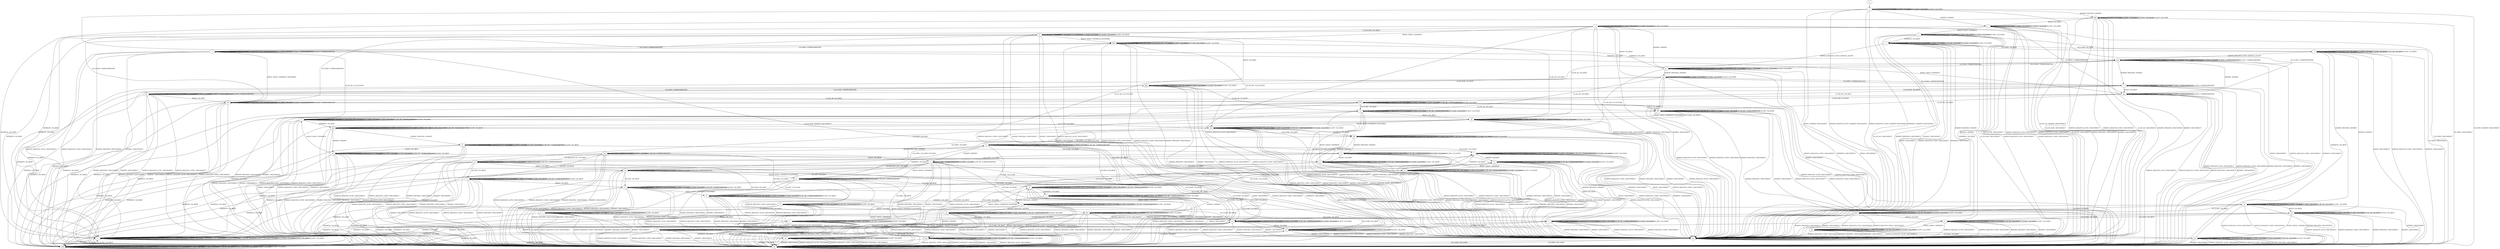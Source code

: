 digraph "" {
	graph ["Incoming time"=1.6098392009735107,
		"Outgoing time"=1.7701313495635986,
		Output="{'States': 67, 'Transitions': 859, 'Filename': '../results/ssh/BitVise-BitVise-msat-4.dot'}",
		Reference="{'States': 67, 'Transitions': 859, 'Filename': '../subjects/ssh/BitVise.dot'}",
		Solver=msat,
		Updated="{'States': 67, 'Transitions': 859, 'Filename': '../subjects/ssh/BitVise.dot'}",
		"f-measure"=1.0,
		precision=1.0,
		recall=1.0
	];
	a -> a	[key=0,
		label="CH_REQUEST_PTY / CH_NONE"];
	a -> a	[key=1,
		label="CH_DATA / CH_NONE"];
	a -> a	[key=2,
		label="CH_CLOSE / CH_NONE"];
	a -> a	[key=3,
		label="CH_EOF / CH_NONE"];
	a -> t	[key=0,
		label="NEWKEYS / NO_RESP"];
	a -> ll	[key=0,
		label="UA_PK_NOK / NO_RESP"];
	a -> pp	[key=0,
		label="CH_OPEN / UNIMPLEMENTED"];
	a -> qq	[key=0,
		label="UA_PK_OK / NO_RESP"];
	a -> bbb	[key=0,
		label="KEX30 / KEX31+NEWKEYS"];
	a -> ooo	[key=0,
		label="SERVICE_REQUEST_AUTH / DISCONNECT"];
	a -> ooo	[key=1,
		label="SERVICE_REQUEST_CONN / DISCONNECT"];
	a -> ooo	[key=2,
		label="KEXINIT_PROCEED / DISCONNECT"];
	a -> ooo	[key=3,
		label="KEXINIT / DISCONNECT"];
	b -> b	[key=0,
		label="UA_PK_NOK / UNIMPLEMENTED"];
	b -> b	[key=1,
		label="CH_REQUEST_PTY / CH_NONE"];
	b -> b	[key=2,
		label="CH_DATA / CH_NONE"];
	b -> b	[key=3,
		label="UA_PK_OK / UNIMPLEMENTED"];
	b -> b	[key=4,
		label="CH_CLOSE / CH_NONE"];
	b -> b	[key=5,
		label="CH_EOF / CH_NONE"];
	b -> p	[key=0,
		label="KEX30 / KEX31+NEWKEYS"];
	b -> t	[key=0,
		label="NEWKEYS / NO_RESP"];
	b -> nn	[key=0,
		label="CH_OPEN / NO_RESP"];
	b -> ooo	[key=0,
		label="SERVICE_REQUEST_AUTH / DISCONNECT"];
	b -> ooo	[key=1,
		label="SERVICE_REQUEST_CONN / DISCONNECT"];
	b -> ooo	[key=2,
		label="KEXINIT_PROCEED / DISCONNECT"];
	b -> ooo	[key=3,
		label="KEXINIT / DISCONNECT"];
	c -> c	[key=0,
		label="UA_PK_NOK / UA_FAILURE"];
	c -> c	[key=1,
		label="KEX30 / NO_RESP"];
	c -> c	[key=2,
		label="CH_REQUEST_PTY / UNIMPLEMENTED"];
	c -> c	[key=3,
		label="CH_OPEN / CH_MAX"];
	c -> c	[key=4,
		label="CH_DATA / UNIMPLEMENTED"];
	c -> c	[key=5,
		label="CH_EOF / UNIMPLEMENTED"];
	c -> f	[key=0,
		label="UA_PK_OK / UA_SUCCESS"];
	c -> dd	[key=0,
		label="SERVICE_REQUEST_AUTH / DISCONNECT"];
	c -> dd	[key=1,
		label="SERVICE_REQUEST_CONN / DISCONNECT"];
	c -> dd	[key=2,
		label="KEXINIT_PROCEED / DISCONNECT"];
	c -> dd	[key=3,
		label="KEXINIT / DISCONNECT"];
	c -> aaa	[key=0,
		label="NEWKEYS / NO_RESP"];
	c -> bbb	[key=0,
		label="CH_CLOSE / UNIMPLEMENTED"];
	d -> d	[key=0,
		label="UA_PK_NOK / UNIMPLEMENTED"];
	d -> d	[key=1,
		label="CH_REQUEST_PTY / NO_RESP"];
	d -> d	[key=2,
		label="CH_OPEN / CH_MAX"];
	d -> d	[key=3,
		label="CH_DATA / NO_RESP"];
	d -> d	[key=4,
		label="UA_PK_OK / UNIMPLEMENTED"];
	d -> d	[key=5,
		label="CH_EOF / NO_RESP"];
	d -> dd	[key=0,
		label="SERVICE_REQUEST_AUTH / DISCONNECT"];
	d -> dd	[key=1,
		label="SERVICE_REQUEST_CONN / DISCONNECT"];
	d -> dd	[key=2,
		label="KEXINIT_PROCEED / DISCONNECT"];
	d -> dd	[key=3,
		label="KEXINIT / DISCONNECT"];
	d -> uu	[key=0,
		label="CH_CLOSE / NO_RESP"];
	d -> vv	[key=0,
		label="KEX30 / KEX31+NEWKEYS+BUFFERED"];
	d -> ddd	[key=0,
		label="NEWKEYS / NO_RESP"];
	e -> e	[key=0,
		label="CH_REQUEST_PTY / CH_NONE"];
	e -> e	[key=1,
		label="CH_DATA / CH_NONE"];
	e -> e	[key=2,
		label="CH_CLOSE / CH_NONE"];
	e -> e	[key=3,
		label="CH_EOF / CH_NONE"];
	e -> u	[key=0,
		label="KEXINIT / KEXINIT"];
	e -> dd	[key=0,
		label="CH_OPEN / KEXINIT+DISCONNECT"];
	e -> kkk	[key=0,
		label="KEXINIT_PROCEED / KEXINIT"];
	e -> ooo	[key=0,
		label="UA_PK_NOK / KEXINIT+DISCONNECT"];
	e -> ooo	[key=1,
		label="KEX30 / KEXINIT+DISCONNECT"];
	e -> ooo	[key=2,
		label="SERVICE_REQUEST_AUTH / KEXINIT+DISCONNECT"];
	e -> ooo	[key=3,
		label="SERVICE_REQUEST_CONN / KEXINIT+DISCONNECT"];
	e -> ooo	[key=4,
		label="NEWKEYS / KEXINIT+DISCONNECT"];
	e -> ooo	[key=5,
		label="UA_PK_OK / KEXINIT+DISCONNECT"];
	f -> f	[key=0,
		label="UA_PK_NOK / UNIMPLEMENTED"];
	f -> f	[key=1,
		label="KEX30 / NO_RESP"];
	f -> f	[key=2,
		label="CH_REQUEST_PTY / NO_RESP"];
	f -> f	[key=3,
		label="CH_OPEN / CH_MAX"];
	f -> f	[key=4,
		label="CH_DATA / NO_RESP"];
	f -> f	[key=5,
		label="UA_PK_OK / UNIMPLEMENTED"];
	f -> f	[key=6,
		label="CH_EOF / NO_RESP"];
	f -> dd	[key=0,
		label="SERVICE_REQUEST_AUTH / DISCONNECT"];
	f -> dd	[key=1,
		label="SERVICE_REQUEST_CONN / DISCONNECT"];
	f -> dd	[key=2,
		label="KEXINIT_PROCEED / DISCONNECT"];
	f -> dd	[key=3,
		label="KEXINIT / DISCONNECT"];
	f -> hh	[key=0,
		label="CH_CLOSE / NO_RESP"];
	f -> eee	[key=0,
		label="NEWKEYS / NO_RESP"];
	g -> a	[key=0,
		label="KEXINIT / KEXINIT"];
	g -> g	[key=0,
		label="UA_PK_NOK / UA_FAILURE"];
	g -> g	[key=1,
		label="SERVICE_REQUEST_AUTH / SERVICE_ACCEPT"];
	g -> g	[key=2,
		label="CH_REQUEST_PTY / CH_NONE"];
	g -> g	[key=3,
		label="CH_DATA / CH_NONE"];
	g -> g	[key=4,
		label="CH_CLOSE / CH_NONE"];
	g -> g	[key=5,
		label="CH_EOF / CH_NONE"];
	g -> kk	[key=0,
		label="UA_PK_OK / UA_SUCCESS"];
	g -> aaa	[key=0,
		label="CH_OPEN / UNIMPLEMENTED"];
	g -> jjj	[key=0,
		label="KEXINIT_PROCEED / KEXINIT"];
	g -> ooo	[key=0,
		label="KEX30 / DISCONNECT"];
	g -> ooo	[key=1,
		label="SERVICE_REQUEST_CONN / DISCONNECT"];
	g -> ooo	[key=2,
		label="NEWKEYS / DISCONNECT"];
	h -> e	[key=0];
	i -> b	[key=0,
		label="KEXINIT / KEXINIT"];
	i -> i	[key=0,
		label="UA_PK_NOK / UNIMPLEMENTED"];
	i -> i	[key=1,
		label="SERVICE_REQUEST_AUTH / SERVICE_ACCEPT"];
	i -> i	[key=2,
		label="CH_REQUEST_PTY / CH_NONE"];
	i -> i	[key=3,
		label="CH_DATA / CH_NONE"];
	i -> i	[key=4,
		label="UA_PK_OK / UNIMPLEMENTED"];
	i -> i	[key=5,
		label="CH_CLOSE / CH_NONE"];
	i -> i	[key=6,
		label="CH_EOF / CH_NONE"];
	i -> j	[key=0,
		label="KEXINIT_PROCEED / KEXINIT"];
	i -> tt	[key=0,
		label="CH_OPEN / CH_OPEN_SUCCESS"];
	i -> ooo	[key=0,
		label="KEX30 / DISCONNECT"];
	i -> ooo	[key=1,
		label="SERVICE_REQUEST_CONN / DISCONNECT"];
	i -> ooo	[key=2,
		label="NEWKEYS / DISCONNECT"];
	j -> b	[key=0,
		label="KEX30 / NO_RESP"];
	j -> j	[key=0,
		label="UA_PK_NOK / UNIMPLEMENTED"];
	j -> j	[key=1,
		label="CH_REQUEST_PTY / CH_NONE"];
	j -> j	[key=2,
		label="CH_DATA / CH_NONE"];
	j -> j	[key=3,
		label="UA_PK_OK / UNIMPLEMENTED"];
	j -> j	[key=4,
		label="CH_CLOSE / CH_NONE"];
	j -> j	[key=5,
		label="CH_EOF / CH_NONE"];
	j -> t	[key=0,
		label="NEWKEYS / NO_RESP"];
	j -> cc	[key=0,
		label="CH_OPEN / NO_RESP"];
	j -> ooo	[key=0,
		label="SERVICE_REQUEST_AUTH / DISCONNECT"];
	j -> ooo	[key=1,
		label="SERVICE_REQUEST_CONN / DISCONNECT"];
	j -> ooo	[key=2,
		label="KEXINIT_PROCEED / DISCONNECT"];
	j -> ooo	[key=3,
		label="KEXINIT / DISCONNECT"];
	k -> k	[key=0,
		label="UA_PK_NOK / UNIMPLEMENTED"];
	k -> k	[key=1,
		label="CH_OPEN / CH_MAX"];
	k -> k	[key=2,
		label="CH_DATA / NO_RESP"];
	k -> k	[key=3,
		label="UA_PK_OK / UNIMPLEMENTED"];
	k -> k	[key=4,
		label="CH_EOF / NO_RESP"];
	k -> s	[key=0,
		label="CH_REQUEST_PTY / NO_RESP"];
	k -> dd	[key=0,
		label="SERVICE_REQUEST_AUTH / DISCONNECT"];
	k -> dd	[key=1,
		label="SERVICE_REQUEST_CONN / DISCONNECT"];
	k -> dd	[key=2,
		label="KEXINIT_PROCEED / DISCONNECT"];
	k -> dd	[key=3,
		label="KEXINIT / DISCONNECT"];
	k -> mm	[key=0,
		label="KEX30 / NO_RESP"];
	k -> ccc	[key=0,
		label="CH_CLOSE / NO_RESP"];
	k -> ddd	[key=0,
		label="NEWKEYS / NO_RESP"];
	l -> l	[key=0,
		label="UA_PK_NOK / NO_RESP"];
	l -> l	[key=1,
		label="CH_REQUEST_PTY / NO_RESP"];
	l -> l	[key=2,
		label="CH_OPEN / CH_MAX"];
	l -> l	[key=3,
		label="CH_DATA / NO_RESP"];
	l -> l	[key=4,
		label="UA_PK_OK / NO_RESP"];
	l -> l	[key=5,
		label="CH_EOF / NO_RESP"];
	l -> r	[key=0,
		label="CH_CLOSE / NO_RESP"];
	l -> aa	[key=0,
		label="KEXINIT / KEXINIT"];
	l -> dd	[key=0,
		label="KEX30 / DISCONNECT"];
	l -> dd	[key=1,
		label="SERVICE_REQUEST_CONN / DISCONNECT"];
	l -> dd	[key=2,
		label="NEWKEYS / DISCONNECT"];
	l -> aaa	[key=0,
		label="SERVICE_REQUEST_AUTH / SERVICE_ACCEPT"];
	l -> iii	[key=0,
		label="KEXINIT_PROCEED / KEXINIT"];
	m -> j	[key=0,
		label="CH_CLOSE / NO_RESP"];
	m -> m	[key=0,
		label="UA_PK_NOK / UNIMPLEMENTED"];
	m -> m	[key=1,
		label="CH_REQUEST_PTY / NO_RESP"];
	m -> m	[key=2,
		label="CH_OPEN / CH_MAX"];
	m -> m	[key=3,
		label="CH_DATA / NO_RESP"];
	m -> m	[key=4,
		label="UA_PK_OK / UNIMPLEMENTED"];
	m -> m	[key=5,
		label="CH_EOF / NO_RESP"];
	m -> dd	[key=0,
		label="SERVICE_REQUEST_AUTH / DISCONNECT"];
	m -> dd	[key=1,
		label="SERVICE_REQUEST_CONN / DISCONNECT"];
	m -> dd	[key=2,
		label="KEXINIT_PROCEED / DISCONNECT"];
	m -> dd	[key=3,
		label="KEXINIT / DISCONNECT"];
	m -> gg	[key=0,
		label="KEX30 / NO_RESP"];
	m -> ddd	[key=0,
		label="NEWKEYS / NO_RESP"];
	n -> n	[key=0,
		label="UA_PK_NOK / NO_RESP"];
	n -> n	[key=1,
		label="CH_REQUEST_PTY / CH_NONE"];
	n -> n	[key=2,
		label="CH_DATA / CH_NONE"];
	n -> n	[key=3,
		label="UA_PK_OK / NO_RESP"];
	n -> n	[key=4,
		label="CH_CLOSE / CH_NONE"];
	n -> n	[key=5,
		label="CH_EOF / CH_NONE"];
	n -> t	[key=0,
		label="NEWKEYS / NO_RESP"];
	n -> aa	[key=0,
		label="CH_OPEN / NO_RESP"];
	n -> bb	[key=0,
		label="KEX30 / KEX31+NEWKEYS"];
	n -> ooo	[key=0,
		label="SERVICE_REQUEST_AUTH / DISCONNECT"];
	n -> ooo	[key=1,
		label="SERVICE_REQUEST_CONN / DISCONNECT"];
	n -> ooo	[key=2,
		label="KEXINIT_PROCEED / DISCONNECT"];
	n -> ooo	[key=3,
		label="KEXINIT / DISCONNECT"];
	o -> o	[key=0,
		label="KEX30 / NO_RESP"];
	o -> o	[key=1,
		label="CH_REQUEST_PTY / CH_NONE"];
	o -> o	[key=2,
		label="CH_DATA / CH_NONE"];
	o -> o	[key=3,
		label="CH_CLOSE / CH_NONE"];
	o -> o	[key=4,
		label="CH_EOF / CH_NONE"];
	o -> r	[key=0,
		label="NEWKEYS / NO_RESP"];
	o -> dd	[key=0,
		label="CH_OPEN / DISCONNECT"];
	o -> ooo	[key=0,
		label="UA_PK_NOK / DISCONNECT"];
	o -> ooo	[key=1,
		label="SERVICE_REQUEST_AUTH / DISCONNECT"];
	o -> ooo	[key=2,
		label="SERVICE_REQUEST_CONN / DISCONNECT"];
	o -> ooo	[key=3,
		label="UA_PK_OK / DISCONNECT"];
	o -> ooo	[key=4,
		label="KEXINIT_PROCEED / DISCONNECT"];
	o -> ooo	[key=5,
		label="KEXINIT / DISCONNECT"];
	p -> i	[key=0,
		label="NEWKEYS / NO_RESP"];
	p -> p	[key=0,
		label="UA_PK_NOK / UNIMPLEMENTED"];
	p -> p	[key=1,
		label="KEX30 / NO_RESP"];
	p -> p	[key=2,
		label="CH_REQUEST_PTY / CH_NONE"];
	p -> p	[key=3,
		label="CH_DATA / CH_NONE"];
	p -> p	[key=4,
		label="UA_PK_OK / UNIMPLEMENTED"];
	p -> p	[key=5,
		label="CH_CLOSE / CH_NONE"];
	p -> p	[key=6,
		label="CH_EOF / CH_NONE"];
	p -> ss	[key=0,
		label="CH_OPEN / CH_OPEN_SUCCESS"];
	p -> ooo	[key=0,
		label="SERVICE_REQUEST_AUTH / DISCONNECT"];
	p -> ooo	[key=1,
		label="SERVICE_REQUEST_CONN / DISCONNECT"];
	p -> ooo	[key=2,
		label="KEXINIT_PROCEED / DISCONNECT"];
	p -> ooo	[key=3,
		label="KEXINIT / DISCONNECT"];
	q -> i	[key=0,
		label="CH_CLOSE / NO_RESP"];
	q -> m	[key=0,
		label="KEXINIT_PROCEED / KEXINIT"];
	q -> q	[key=0,
		label="UA_PK_NOK / UNIMPLEMENTED"];
	q -> q	[key=1,
		label="SERVICE_REQUEST_AUTH / SERVICE_ACCEPT"];
	q -> q	[key=2,
		label="CH_REQUEST_PTY / NO_RESP"];
	q -> q	[key=3,
		label="CH_OPEN / CH_MAX"];
	q -> q	[key=4,
		label="CH_DATA / NO_RESP"];
	q -> q	[key=5,
		label="UA_PK_OK / UNIMPLEMENTED"];
	q -> q	[key=6,
		label="CH_EOF / NO_RESP"];
	q -> dd	[key=0,
		label="KEX30 / DISCONNECT"];
	q -> dd	[key=1,
		label="SERVICE_REQUEST_CONN / DISCONNECT"];
	q -> dd	[key=2,
		label="NEWKEYS / DISCONNECT"];
	q -> gg	[key=0,
		label="KEXINIT / KEXINIT"];
	r -> g	[key=0,
		label="SERVICE_REQUEST_AUTH / SERVICE_ACCEPT"];
	r -> l	[key=0,
		label="CH_OPEN / NO_RESP"];
	r -> n	[key=0,
		label="KEXINIT / KEXINIT"];
	r -> r	[key=0,
		label="UA_PK_NOK / NO_RESP"];
	r -> r	[key=1,
		label="CH_REQUEST_PTY / CH_NONE"];
	r -> r	[key=2,
		label="CH_DATA / CH_NONE"];
	r -> r	[key=3,
		label="UA_PK_OK / NO_RESP"];
	r -> r	[key=4,
		label="CH_CLOSE / CH_NONE"];
	r -> r	[key=5,
		label="CH_EOF / CH_NONE"];
	r -> mmm	[key=0,
		label="KEXINIT_PROCEED / KEXINIT"];
	r -> ooo	[key=0,
		label="KEX30 / DISCONNECT"];
	r -> ooo	[key=1,
		label="SERVICE_REQUEST_CONN / DISCONNECT"];
	r -> ooo	[key=2,
		label="NEWKEYS / DISCONNECT"];
	s -> s	[key=0,
		label="UA_PK_NOK / UNIMPLEMENTED"];
	s -> s	[key=1,
		label="CH_REQUEST_PTY / NO_RESP"];
	s -> s	[key=2,
		label="CH_OPEN / CH_MAX"];
	s -> s	[key=3,
		label="CH_DATA / NO_RESP"];
	s -> s	[key=4,
		label="UA_PK_OK / UNIMPLEMENTED"];
	s -> s	[key=5,
		label="CH_EOF / NO_RESP"];
	s -> v	[key=0,
		label="KEX30 / NO_RESP"];
	s -> dd	[key=0,
		label="SERVICE_REQUEST_AUTH / DISCONNECT"];
	s -> dd	[key=1,
		label="SERVICE_REQUEST_CONN / DISCONNECT"];
	s -> dd	[key=2,
		label="KEXINIT_PROCEED / DISCONNECT"];
	s -> dd	[key=3,
		label="KEXINIT / DISCONNECT"];
	s -> ccc	[key=0,
		label="CH_CLOSE / NO_RESP"];
	s -> ddd	[key=0,
		label="NEWKEYS / NO_RESP"];
	t -> t	[key=0,
		label="UA_PK_NOK / NO_RESP"];
	t -> t	[key=1,
		label="KEX30 / NO_RESP"];
	t -> t	[key=2,
		label="SERVICE_REQUEST_AUTH / NO_RESP"];
	t -> t	[key=3,
		label="SERVICE_REQUEST_CONN / NO_RESP"];
	t -> t	[key=4,
		label="NEWKEYS / NO_RESP"];
	t -> t	[key=5,
		label="CH_REQUEST_PTY / CH_NONE"];
	t -> t	[key=6,
		label="CH_DATA / CH_NONE"];
	t -> t	[key=7,
		label="UA_PK_OK / NO_RESP"];
	t -> t	[key=8,
		label="KEXINIT_PROCEED / NO_RESP"];
	t -> t	[key=9,
		label="CH_CLOSE / CH_NONE"];
	t -> t	[key=10,
		label="KEXINIT / NO_RESP"];
	t -> t	[key=11,
		label="CH_EOF / CH_NONE"];
	t -> ddd	[key=0,
		label="CH_OPEN / NO_RESP"];
	u -> o	[key=0,
		label="KEX30 / KEX31+NEWKEYS"];
	u -> t	[key=0,
		label="NEWKEYS / NO_RESP"];
	u -> u	[key=0,
		label="CH_REQUEST_PTY / CH_NONE"];
	u -> u	[key=1,
		label="CH_DATA / CH_NONE"];
	u -> u	[key=2,
		label="CH_CLOSE / CH_NONE"];
	u -> u	[key=3,
		label="CH_EOF / CH_NONE"];
	u -> dd	[key=0,
		label="CH_OPEN / DISCONNECT"];
	u -> ooo	[key=0,
		label="UA_PK_NOK / DISCONNECT"];
	u -> ooo	[key=1,
		label="SERVICE_REQUEST_AUTH / DISCONNECT"];
	u -> ooo	[key=2,
		label="SERVICE_REQUEST_CONN / DISCONNECT"];
	u -> ooo	[key=3,
		label="UA_PK_OK / DISCONNECT"];
	u -> ooo	[key=4,
		label="KEXINIT_PROCEED / DISCONNECT"];
	u -> ooo	[key=5,
		label="KEXINIT / DISCONNECT"];
	v -> v	[key=0,
		label="UA_PK_NOK / UNIMPLEMENTED"];
	v -> v	[key=1,
		label="CH_REQUEST_PTY / NO_RESP"];
	v -> v	[key=2,
		label="CH_OPEN / CH_MAX"];
	v -> v	[key=3,
		label="CH_DATA / NO_RESP"];
	v -> v	[key=4,
		label="UA_PK_OK / UNIMPLEMENTED"];
	v -> v	[key=5,
		label="CH_EOF / NO_RESP"];
	v -> dd	[key=0,
		label="SERVICE_REQUEST_AUTH / DISCONNECT"];
	v -> dd	[key=1,
		label="SERVICE_REQUEST_CONN / DISCONNECT"];
	v -> dd	[key=2,
		label="KEXINIT_PROCEED / DISCONNECT"];
	v -> dd	[key=3,
		label="KEXINIT / DISCONNECT"];
	v -> ff	[key=0,
		label="KEX30 / KEX31+NEWKEYS+BUFFERED"];
	v -> uu	[key=0,
		label="CH_CLOSE / NO_RESP"];
	v -> ddd	[key=0,
		label="NEWKEYS / NO_RESP"];
	w -> d	[key=0,
		label="KEX30 / NO_RESP"];
	w -> w	[key=0,
		label="UA_PK_NOK / UNIMPLEMENTED"];
	w -> w	[key=1,
		label="CH_REQUEST_PTY / NO_RESP"];
	w -> w	[key=2,
		label="CH_OPEN / CH_MAX"];
	w -> w	[key=3,
		label="CH_DATA / NO_RESP"];
	w -> w	[key=4,
		label="UA_PK_OK / UNIMPLEMENTED"];
	w -> w	[key=5,
		label="CH_EOF / NO_RESP"];
	w -> dd	[key=0,
		label="SERVICE_REQUEST_AUTH / DISCONNECT"];
	w -> dd	[key=1,
		label="SERVICE_REQUEST_CONN / DISCONNECT"];
	w -> dd	[key=2,
		label="KEXINIT_PROCEED / DISCONNECT"];
	w -> dd	[key=3,
		label="KEXINIT / DISCONNECT"];
	w -> ccc	[key=0,
		label="CH_CLOSE / NO_RESP"];
	w -> ddd	[key=0,
		label="NEWKEYS / NO_RESP"];
	x -> i	[key=0,
		label="CH_CLOSE / CH_CLOSE"];
	x -> k	[key=0,
		label="KEXINIT_PROCEED / KEXINIT"];
	x -> x	[key=0,
		label="UA_PK_NOK / UNIMPLEMENTED"];
	x -> x	[key=1,
		label="SERVICE_REQUEST_AUTH / SERVICE_ACCEPT"];
	x -> x	[key=2,
		label="CH_REQUEST_PTY / CH_SUCCESS"];
	x -> x	[key=3,
		label="CH_OPEN / CH_MAX"];
	x -> x	[key=4,
		label="CH_DATA / NO_RESP"];
	x -> x	[key=5,
		label="UA_PK_OK / UNIMPLEMENTED"];
	x -> x	[key=6,
		label="CH_EOF / NO_RESP"];
	x -> dd	[key=0,
		label="KEX30 / DISCONNECT"];
	x -> dd	[key=1,
		label="SERVICE_REQUEST_CONN / DISCONNECT"];
	x -> dd	[key=2,
		label="NEWKEYS / DISCONNECT"];
	x -> mm	[key=0,
		label="KEXINIT / KEXINIT"];
	y -> d	[key=0,
		label="CH_EOF / NO_RESP"];
	y -> y	[key=0,
		label="UA_PK_NOK / UNIMPLEMENTED"];
	y -> y	[key=1,
		label="CH_OPEN / CH_MAX"];
	y -> y	[key=2,
		label="UA_PK_OK / UNIMPLEMENTED"];
	y -> dd	[key=0,
		label="SERVICE_REQUEST_AUTH / DISCONNECT"];
	y -> dd	[key=1,
		label="SERVICE_REQUEST_CONN / DISCONNECT"];
	y -> dd	[key=2,
		label="KEXINIT_PROCEED / DISCONNECT"];
	y -> dd	[key=3,
		label="KEXINIT / DISCONNECT"];
	y -> mm	[key=0,
		label="CH_DATA / NO_RESP"];
	y -> ss	[key=0,
		label="KEX30 / KEX31+NEWKEYS"];
	y -> uu	[key=0,
		label="CH_CLOSE / NO_RESP"];
	y -> xx	[key=0,
		label="CH_REQUEST_PTY / NO_RESP"];
	y -> ddd	[key=0,
		label="NEWKEYS / NO_RESP"];
	z -> z	[key=0,
		label="CH_REQUEST_PTY / UNIMPLEMENTED"];
	z -> z	[key=1,
		label="CH_OPEN / CH_MAX"];
	z -> z	[key=2,
		label="CH_DATA / UNIMPLEMENTED"];
	z -> z	[key=3,
		label="CH_EOF / UNIMPLEMENTED"];
	z -> dd	[key=0,
		label="SERVICE_REQUEST_AUTH / DISCONNECT"];
	z -> dd	[key=1,
		label="SERVICE_REQUEST_CONN / DISCONNECT"];
	z -> dd	[key=2,
		label="KEXINIT_PROCEED / DISCONNECT"];
	z -> dd	[key=3,
		label="KEXINIT / DISCONNECT"];
	z -> pp	[key=0,
		label="KEX30 / NO_RESP"];
	z -> ww	[key=0,
		label="UA_PK_NOK / NO_RESP"];
	z -> ddd	[key=0,
		label="NEWKEYS / NO_RESP"];
	z -> hhh	[key=0,
		label="UA_PK_OK / NO_RESP"];
	z -> jjj	[key=0,
		label="CH_CLOSE / UNIMPLEMENTED"];
	aa -> n	[key=0,
		label="CH_CLOSE / NO_RESP"];
	aa -> aa	[key=0,
		label="UA_PK_NOK / NO_RESP"];
	aa -> aa	[key=1,
		label="CH_REQUEST_PTY / NO_RESP"];
	aa -> aa	[key=2,
		label="CH_OPEN / CH_MAX"];
	aa -> aa	[key=3,
		label="CH_DATA / NO_RESP"];
	aa -> aa	[key=4,
		label="UA_PK_OK / NO_RESP"];
	aa -> aa	[key=5,
		label="CH_EOF / NO_RESP"];
	aa -> dd	[key=0,
		label="SERVICE_REQUEST_AUTH / DISCONNECT"];
	aa -> dd	[key=1,
		label="SERVICE_REQUEST_CONN / DISCONNECT"];
	aa -> dd	[key=2,
		label="KEXINIT_PROCEED / DISCONNECT"];
	aa -> dd	[key=3,
		label="KEXINIT / DISCONNECT"];
	aa -> yy	[key=0,
		label="KEX30 / KEX31+NEWKEYS"];
	aa -> ddd	[key=0,
		label="NEWKEYS / NO_RESP"];
	bb -> r	[key=0,
		label="NEWKEYS / NO_RESP"];
	bb -> bb	[key=0,
		label="UA_PK_NOK / NO_RESP"];
	bb -> bb	[key=1,
		label="KEX30 / NO_RESP"];
	bb -> bb	[key=2,
		label="CH_REQUEST_PTY / CH_NONE"];
	bb -> bb	[key=3,
		label="CH_DATA / CH_NONE"];
	bb -> bb	[key=4,
		label="UA_PK_OK / NO_RESP"];
	bb -> bb	[key=5,
		label="CH_CLOSE / CH_NONE"];
	bb -> bb	[key=6,
		label="CH_EOF / CH_NONE"];
	bb -> yy	[key=0,
		label="CH_OPEN / NO_RESP"];
	bb -> ooo	[key=0,
		label="SERVICE_REQUEST_AUTH / DISCONNECT"];
	bb -> ooo	[key=1,
		label="SERVICE_REQUEST_CONN / DISCONNECT"];
	bb -> ooo	[key=2,
		label="KEXINIT_PROCEED / DISCONNECT"];
	bb -> ooo	[key=3,
		label="KEXINIT / DISCONNECT"];
	cc -> cc	[key=0,
		label="UA_PK_NOK / UNIMPLEMENTED"];
	cc -> cc	[key=1,
		label="CH_REQUEST_PTY / NO_RESP"];
	cc -> cc	[key=2,
		label="CH_OPEN / CH_MAX"];
	cc -> cc	[key=3,
		label="CH_DATA / NO_RESP"];
	cc -> cc	[key=4,
		label="UA_PK_OK / UNIMPLEMENTED"];
	cc -> cc	[key=5,
		label="CH_EOF / NO_RESP"];
	cc -> dd	[key=0,
		label="SERVICE_REQUEST_AUTH / DISCONNECT"];
	cc -> dd	[key=1,
		label="SERVICE_REQUEST_CONN / DISCONNECT"];
	cc -> dd	[key=2,
		label="KEXINIT_PROCEED / DISCONNECT"];
	cc -> dd	[key=3,
		label="KEXINIT / DISCONNECT"];
	cc -> nn	[key=0,
		label="KEX30 / NO_RESP"];
	cc -> ccc	[key=0,
		label="CH_CLOSE / NO_RESP"];
	cc -> ddd	[key=0,
		label="NEWKEYS / NO_RESP"];
	dd -> dd	[key=0,
		label="UA_PK_NOK / NO_CONN"];
	dd -> dd	[key=1,
		label="KEX30 / NO_CONN"];
	dd -> dd	[key=2,
		label="SERVICE_REQUEST_AUTH / NO_CONN"];
	dd -> dd	[key=3,
		label="SERVICE_REQUEST_CONN / NO_CONN"];
	dd -> dd	[key=4,
		label="NEWKEYS / NO_CONN"];
	dd -> dd	[key=5,
		label="CH_REQUEST_PTY / NO_CONN"];
	dd -> dd	[key=6,
		label="CH_OPEN / CH_MAX"];
	dd -> dd	[key=7,
		label="CH_DATA / NO_CONN"];
	dd -> dd	[key=8,
		label="UA_PK_OK / NO_CONN"];
	dd -> dd	[key=9,
		label="KEXINIT_PROCEED / NO_CONN"];
	dd -> dd	[key=10,
		label="KEXINIT / NO_CONN"];
	dd -> dd	[key=11,
		label="CH_EOF / NO_CONN"];
	dd -> ooo	[key=0,
		label="CH_CLOSE / NO_CONN"];
	ee -> f	[key=0,
		label="KEX30 / KEX31+NEWKEYS"];
	ee -> dd	[key=0,
		label="SERVICE_REQUEST_AUTH / DISCONNECT"];
	ee -> dd	[key=1,
		label="SERVICE_REQUEST_CONN / DISCONNECT"];
	ee -> dd	[key=2,
		label="KEXINIT_PROCEED / DISCONNECT"];
	ee -> dd	[key=3,
		label="KEXINIT / DISCONNECT"];
	ee -> ee	[key=0,
		label="UA_PK_NOK / UNIMPLEMENTED"];
	ee -> ee	[key=1,
		label="CH_REQUEST_PTY / NO_RESP"];
	ee -> ee	[key=2,
		label="CH_OPEN / CH_MAX"];
	ee -> ee	[key=3,
		label="CH_DATA / NO_RESP"];
	ee -> ee	[key=4,
		label="UA_PK_OK / UNIMPLEMENTED"];
	ee -> ee	[key=5,
		label="CH_EOF / NO_RESP"];
	ee -> jj	[key=0,
		label="CH_CLOSE / NO_RESP"];
	ee -> ddd	[key=0,
		label="NEWKEYS / NO_RESP"];
	ff -> p	[key=0,
		label="CH_CLOSE / CH_CLOSE"];
	ff -> x	[key=0,
		label="NEWKEYS / NO_RESP"];
	ff -> dd	[key=0,
		label="SERVICE_REQUEST_AUTH / DISCONNECT"];
	ff -> dd	[key=1,
		label="SERVICE_REQUEST_CONN / DISCONNECT"];
	ff -> dd	[key=2,
		label="KEXINIT_PROCEED / DISCONNECT"];
	ff -> dd	[key=3,
		label="KEXINIT / DISCONNECT"];
	ff -> ff	[key=0,
		label="UA_PK_NOK / UNIMPLEMENTED"];
	ff -> ff	[key=1,
		label="KEX30 / NO_RESP"];
	ff -> ff	[key=2,
		label="CH_REQUEST_PTY / CH_SUCCESS"];
	ff -> ff	[key=3,
		label="CH_OPEN / CH_MAX"];
	ff -> ff	[key=4,
		label="CH_DATA / NO_RESP"];
	ff -> ff	[key=5,
		label="UA_PK_OK / UNIMPLEMENTED"];
	ff -> ff	[key=6,
		label="CH_EOF / NO_RESP"];
	gg -> b	[key=0,
		label="CH_CLOSE / NO_RESP"];
	gg -> dd	[key=0,
		label="SERVICE_REQUEST_AUTH / DISCONNECT"];
	gg -> dd	[key=1,
		label="SERVICE_REQUEST_CONN / DISCONNECT"];
	gg -> dd	[key=2,
		label="KEXINIT_PROCEED / DISCONNECT"];
	gg -> dd	[key=3,
		label="KEXINIT / DISCONNECT"];
	gg -> gg	[key=0,
		label="UA_PK_NOK / UNIMPLEMENTED"];
	gg -> gg	[key=1,
		label="CH_REQUEST_PTY / NO_RESP"];
	gg -> gg	[key=2,
		label="CH_OPEN / CH_MAX"];
	gg -> gg	[key=3,
		label="CH_DATA / NO_RESP"];
	gg -> gg	[key=4,
		label="UA_PK_OK / UNIMPLEMENTED"];
	gg -> gg	[key=5,
		label="CH_EOF / NO_RESP"];
	gg -> vv	[key=0,
		label="KEX30 / KEX31+NEWKEYS"];
	gg -> ddd	[key=0,
		label="NEWKEYS / NO_RESP"];
	hh -> hh	[key=0,
		label="UA_PK_NOK / UNIMPLEMENTED"];
	hh -> hh	[key=1,
		label="KEX30 / NO_RESP"];
	hh -> hh	[key=2,
		label="CH_REQUEST_PTY / CH_NONE"];
	hh -> hh	[key=3,
		label="CH_DATA / CH_NONE"];
	hh -> hh	[key=4,
		label="UA_PK_OK / UNIMPLEMENTED"];
	hh -> hh	[key=5,
		label="CH_CLOSE / CH_NONE"];
	hh -> hh	[key=6,
		label="CH_EOF / CH_NONE"];
	hh -> kk	[key=0,
		label="NEWKEYS / NO_RESP"];
	hh -> ss	[key=0,
		label="CH_OPEN / CH_OPEN_SUCCESS"];
	hh -> ooo	[key=0,
		label="SERVICE_REQUEST_AUTH / DISCONNECT"];
	hh -> ooo	[key=1,
		label="SERVICE_REQUEST_CONN / DISCONNECT"];
	hh -> ooo	[key=2,
		label="KEXINIT_PROCEED / DISCONNECT"];
	hh -> ooo	[key=3,
		label="KEXINIT / DISCONNECT"];
	ii -> t	[key=0,
		label="NEWKEYS / NO_RESP"];
	ii -> ii	[key=0,
		label="UA_PK_NOK / UNIMPLEMENTED"];
	ii -> ii	[key=1,
		label="CH_REQUEST_PTY / CH_NONE"];
	ii -> ii	[key=2,
		label="CH_DATA / CH_NONE"];
	ii -> ii	[key=3,
		label="UA_PK_OK / UNIMPLEMENTED"];
	ii -> ii	[key=4,
		label="CH_CLOSE / CH_NONE"];
	ii -> ii	[key=5,
		label="CH_EOF / CH_NONE"];
	ii -> oo	[key=0,
		label="CH_OPEN / NO_RESP"];
	ii -> qq	[key=0,
		label="KEX30 / NO_RESP"];
	ii -> ooo	[key=0,
		label="SERVICE_REQUEST_AUTH / DISCONNECT"];
	ii -> ooo	[key=1,
		label="SERVICE_REQUEST_CONN / DISCONNECT"];
	ii -> ooo	[key=2,
		label="KEXINIT_PROCEED / DISCONNECT"];
	ii -> ooo	[key=3,
		label="KEXINIT / DISCONNECT"];
	jj -> t	[key=0,
		label="NEWKEYS / NO_RESP"];
	jj -> hh	[key=0,
		label="KEX30 / KEX31+NEWKEYS"];
	jj -> jj	[key=0,
		label="UA_PK_NOK / UNIMPLEMENTED"];
	jj -> jj	[key=1,
		label="CH_REQUEST_PTY / CH_NONE"];
	jj -> jj	[key=2,
		label="CH_DATA / CH_NONE"];
	jj -> jj	[key=3,
		label="UA_PK_OK / UNIMPLEMENTED"];
	jj -> jj	[key=4,
		label="CH_CLOSE / CH_NONE"];
	jj -> jj	[key=5,
		label="CH_EOF / CH_NONE"];
	jj -> xx	[key=0,
		label="CH_OPEN / NO_RESP"];
	jj -> ooo	[key=0,
		label="SERVICE_REQUEST_AUTH / DISCONNECT"];
	jj -> ooo	[key=1,
		label="SERVICE_REQUEST_CONN / DISCONNECT"];
	jj -> ooo	[key=2,
		label="KEXINIT_PROCEED / DISCONNECT"];
	jj -> ooo	[key=3,
		label="KEXINIT / DISCONNECT"];
	kk -> jj	[key=0,
		label="KEXINIT / KEXINIT"];
	kk -> kk	[key=0,
		label="UA_PK_NOK / UNIMPLEMENTED"];
	kk -> kk	[key=1,
		label="SERVICE_REQUEST_AUTH / SERVICE_ACCEPT"];
	kk -> kk	[key=2,
		label="CH_REQUEST_PTY / CH_NONE"];
	kk -> kk	[key=3,
		label="CH_DATA / CH_NONE"];
	kk -> kk	[key=4,
		label="UA_PK_OK / UNIMPLEMENTED"];
	kk -> kk	[key=5,
		label="CH_CLOSE / CH_NONE"];
	kk -> kk	[key=6,
		label="CH_EOF / CH_NONE"];
	kk -> rr	[key=0,
		label="KEXINIT_PROCEED / KEXINIT"];
	kk -> tt	[key=0,
		label="CH_OPEN / CH_OPEN_SUCCESS"];
	kk -> ooo	[key=0,
		label="KEX30 / DISCONNECT"];
	kk -> ooo	[key=1,
		label="SERVICE_REQUEST_CONN / DISCONNECT"];
	kk -> ooo	[key=2,
		label="NEWKEYS / DISCONNECT"];
	ll -> t	[key=0,
		label="NEWKEYS / NO_RESP"];
	ll -> ll	[key=0,
		label="UA_PK_NOK / NO_RESP"];
	ll -> ll	[key=1,
		label="CH_REQUEST_PTY / CH_NONE"];
	ll -> ll	[key=2,
		label="CH_DATA / CH_NONE"];
	ll -> ll	[key=3,
		label="CH_CLOSE / CH_NONE"];
	ll -> ll	[key=4,
		label="CH_EOF / CH_NONE"];
	ll -> qq	[key=0,
		label="UA_PK_OK / NO_RESP"];
	ll -> bbb	[key=0,
		label="KEX30 / KEX31+NEWKEYS+BUFFERED"];
	ll -> lll	[key=0,
		label="CH_OPEN / UNIMPLEMENTED"];
	ll -> ooo	[key=0,
		label="SERVICE_REQUEST_AUTH / DISCONNECT"];
	ll -> ooo	[key=1,
		label="SERVICE_REQUEST_CONN / DISCONNECT"];
	ll -> ooo	[key=2,
		label="KEXINIT_PROCEED / DISCONNECT"];
	ll -> ooo	[key=3,
		label="KEXINIT / DISCONNECT"];
	mm -> v	[key=0,
		label="CH_REQUEST_PTY / NO_RESP"];
	mm -> dd	[key=0,
		label="SERVICE_REQUEST_AUTH / DISCONNECT"];
	mm -> dd	[key=1,
		label="SERVICE_REQUEST_CONN / DISCONNECT"];
	mm -> dd	[key=2,
		label="KEXINIT_PROCEED / DISCONNECT"];
	mm -> dd	[key=3,
		label="KEXINIT / DISCONNECT"];
	mm -> ff	[key=0,
		label="KEX30 / KEX31+NEWKEYS"];
	mm -> mm	[key=0,
		label="UA_PK_NOK / UNIMPLEMENTED"];
	mm -> mm	[key=1,
		label="CH_OPEN / CH_MAX"];
	mm -> mm	[key=2,
		label="CH_DATA / NO_RESP"];
	mm -> mm	[key=3,
		label="UA_PK_OK / UNIMPLEMENTED"];
	mm -> mm	[key=4,
		label="CH_EOF / NO_RESP"];
	mm -> uu	[key=0,
		label="CH_CLOSE / NO_RESP"];
	mm -> ddd	[key=0,
		label="NEWKEYS / NO_RESP"];
	nn -> dd	[key=0,
		label="SERVICE_REQUEST_AUTH / DISCONNECT"];
	nn -> dd	[key=1,
		label="SERVICE_REQUEST_CONN / DISCONNECT"];
	nn -> dd	[key=2,
		label="KEXINIT_PROCEED / DISCONNECT"];
	nn -> dd	[key=3,
		label="KEXINIT / DISCONNECT"];
	nn -> nn	[key=0,
		label="UA_PK_NOK / UNIMPLEMENTED"];
	nn -> nn	[key=1,
		label="CH_REQUEST_PTY / NO_RESP"];
	nn -> nn	[key=2,
		label="CH_OPEN / CH_MAX"];
	nn -> nn	[key=3,
		label="CH_DATA / NO_RESP"];
	nn -> nn	[key=4,
		label="UA_PK_OK / UNIMPLEMENTED"];
	nn -> nn	[key=5,
		label="CH_EOF / NO_RESP"];
	nn -> ss	[key=0,
		label="KEX30 / KEX31+NEWKEYS+BUFFERED"];
	nn -> uu	[key=0,
		label="CH_CLOSE / NO_RESP"];
	nn -> ddd	[key=0,
		label="NEWKEYS / NO_RESP"];
	oo -> s	[key=0,
		label="CH_DATA / NO_RESP"];
	oo -> w	[key=0,
		label="CH_EOF / NO_RESP"];
	oo -> dd	[key=0,
		label="SERVICE_REQUEST_AUTH / DISCONNECT"];
	oo -> dd	[key=1,
		label="SERVICE_REQUEST_CONN / DISCONNECT"];
	oo -> dd	[key=2,
		label="KEXINIT_PROCEED / DISCONNECT"];
	oo -> dd	[key=3,
		label="KEXINIT / DISCONNECT"];
	oo -> oo	[key=0,
		label="UA_PK_NOK / UNIMPLEMENTED"];
	oo -> oo	[key=1,
		label="CH_REQUEST_PTY / NO_RESP"];
	oo -> oo	[key=2,
		label="CH_OPEN / CH_MAX"];
	oo -> oo	[key=3,
		label="UA_PK_OK / UNIMPLEMENTED"];
	oo -> xx	[key=0,
		label="KEX30 / NO_RESP"];
	oo -> ccc	[key=0,
		label="CH_CLOSE / NO_RESP"];
	oo -> ddd	[key=0,
		label="NEWKEYS / NO_RESP"];
	pp -> a	[key=0,
		label="CH_CLOSE / UNIMPLEMENTED"];
	pp -> c	[key=0,
		label="KEX30 / KEX31+NEWKEYS"];
	pp -> dd	[key=0,
		label="SERVICE_REQUEST_AUTH / DISCONNECT"];
	pp -> dd	[key=1,
		label="SERVICE_REQUEST_CONN / DISCONNECT"];
	pp -> dd	[key=2,
		label="KEXINIT_PROCEED / DISCONNECT"];
	pp -> dd	[key=3,
		label="KEXINIT / DISCONNECT"];
	pp -> pp	[key=0,
		label="CH_REQUEST_PTY / UNIMPLEMENTED"];
	pp -> pp	[key=1,
		label="CH_OPEN / CH_MAX"];
	pp -> pp	[key=2,
		label="CH_DATA / UNIMPLEMENTED"];
	pp -> pp	[key=3,
		label="CH_EOF / UNIMPLEMENTED"];
	pp -> ddd	[key=0,
		label="NEWKEYS / NO_RESP"];
	pp -> fff	[key=0,
		label="UA_PK_OK / NO_RESP"];
	pp -> lll	[key=0,
		label="UA_PK_NOK / NO_RESP"];
	qq -> t	[key=0,
		label="NEWKEYS / NO_RESP"];
	qq -> hh	[key=0,
		label="KEX30 / KEX31+NEWKEYS+BUFFERED"];
	qq -> qq	[key=0,
		label="UA_PK_NOK / UNIMPLEMENTED"];
	qq -> qq	[key=1,
		label="CH_REQUEST_PTY / CH_NONE"];
	qq -> qq	[key=2,
		label="CH_DATA / CH_NONE"];
	qq -> qq	[key=3,
		label="UA_PK_OK / UNIMPLEMENTED"];
	qq -> qq	[key=4,
		label="CH_CLOSE / CH_NONE"];
	qq -> qq	[key=5,
		label="CH_EOF / CH_NONE"];
	qq -> xx	[key=0,
		label="CH_OPEN / NO_RESP"];
	qq -> ooo	[key=0,
		label="SERVICE_REQUEST_AUTH / DISCONNECT"];
	qq -> ooo	[key=1,
		label="SERVICE_REQUEST_CONN / DISCONNECT"];
	qq -> ooo	[key=2,
		label="KEXINIT_PROCEED / DISCONNECT"];
	qq -> ooo	[key=3,
		label="KEXINIT / DISCONNECT"];
	rr -> t	[key=0,
		label="NEWKEYS / NO_RESP"];
	rr -> jj	[key=0,
		label="KEX30 / NO_RESP"];
	rr -> oo	[key=0,
		label="CH_OPEN / NO_RESP"];
	rr -> rr	[key=0,
		label="UA_PK_NOK / UNIMPLEMENTED"];
	rr -> rr	[key=1,
		label="CH_REQUEST_PTY / CH_NONE"];
	rr -> rr	[key=2,
		label="CH_DATA / CH_NONE"];
	rr -> rr	[key=3,
		label="UA_PK_OK / UNIMPLEMENTED"];
	rr -> rr	[key=4,
		label="CH_CLOSE / CH_NONE"];
	rr -> rr	[key=5,
		label="CH_EOF / CH_NONE"];
	rr -> ooo	[key=0,
		label="SERVICE_REQUEST_AUTH / DISCONNECT"];
	rr -> ooo	[key=1,
		label="SERVICE_REQUEST_CONN / DISCONNECT"];
	rr -> ooo	[key=2,
		label="KEXINIT_PROCEED / DISCONNECT"];
	rr -> ooo	[key=3,
		label="KEXINIT / DISCONNECT"];
	ss -> p	[key=0,
		label="CH_CLOSE / CH_CLOSE"];
	ss -> dd	[key=0,
		label="SERVICE_REQUEST_AUTH / DISCONNECT"];
	ss -> dd	[key=1,
		label="SERVICE_REQUEST_CONN / DISCONNECT"];
	ss -> dd	[key=2,
		label="KEXINIT_PROCEED / DISCONNECT"];
	ss -> dd	[key=3,
		label="KEXINIT / DISCONNECT"];
	ss -> ff	[key=0,
		label="CH_DATA / NO_RESP"];
	ss -> ss	[key=0,
		label="UA_PK_NOK / UNIMPLEMENTED"];
	ss -> ss	[key=1,
		label="KEX30 / NO_RESP"];
	ss -> ss	[key=2,
		label="CH_REQUEST_PTY / CH_SUCCESS"];
	ss -> ss	[key=3,
		label="CH_OPEN / CH_MAX"];
	ss -> ss	[key=4,
		label="UA_PK_OK / UNIMPLEMENTED"];
	ss -> tt	[key=0,
		label="NEWKEYS / NO_RESP"];
	ss -> vv	[key=0,
		label="CH_EOF / CH_CLOSE"];
	tt -> i	[key=0,
		label="CH_CLOSE / CH_CLOSE"];
	tt -> q	[key=0,
		label="CH_EOF / CH_CLOSE"];
	tt -> x	[key=0,
		label="CH_DATA / NO_RESP"];
	tt -> y	[key=0,
		label="KEXINIT / KEXINIT"];
	tt -> dd	[key=0,
		label="KEX30 / DISCONNECT"];
	tt -> dd	[key=1,
		label="SERVICE_REQUEST_CONN / DISCONNECT"];
	tt -> dd	[key=2,
		label="NEWKEYS / DISCONNECT"];
	tt -> tt	[key=0,
		label="UA_PK_NOK / UNIMPLEMENTED"];
	tt -> tt	[key=1,
		label="SERVICE_REQUEST_AUTH / SERVICE_ACCEPT"];
	tt -> tt	[key=2,
		label="CH_REQUEST_PTY / CH_SUCCESS"];
	tt -> tt	[key=3,
		label="CH_OPEN / CH_MAX"];
	tt -> tt	[key=4,
		label="UA_PK_OK / UNIMPLEMENTED"];
	tt -> nnn	[key=0,
		label="KEXINIT_PROCEED / KEXINIT"];
	uu -> p	[key=0,
		label="KEX30 / KEX31+NEWKEYS+BUFFERED"];
	uu -> t	[key=0,
		label="NEWKEYS / NO_RESP"];
	uu -> nn	[key=0,
		label="CH_OPEN / NO_RESP"];
	uu -> uu	[key=0,
		label="UA_PK_NOK / UNIMPLEMENTED"];
	uu -> uu	[key=1,
		label="CH_REQUEST_PTY / CH_NONE"];
	uu -> uu	[key=2,
		label="CH_DATA / CH_NONE"];
	uu -> uu	[key=3,
		label="UA_PK_OK / UNIMPLEMENTED"];
	uu -> uu	[key=4,
		label="CH_CLOSE / CH_NONE"];
	uu -> uu	[key=5,
		label="CH_EOF / CH_NONE"];
	uu -> ooo	[key=0,
		label="SERVICE_REQUEST_AUTH / DISCONNECT"];
	uu -> ooo	[key=1,
		label="SERVICE_REQUEST_CONN / DISCONNECT"];
	uu -> ooo	[key=2,
		label="KEXINIT_PROCEED / DISCONNECT"];
	uu -> ooo	[key=3,
		label="KEXINIT / DISCONNECT"];
	vv -> p	[key=0,
		label="CH_CLOSE / NO_RESP"];
	vv -> q	[key=0,
		label="NEWKEYS / NO_RESP"];
	vv -> dd	[key=0,
		label="SERVICE_REQUEST_AUTH / DISCONNECT"];
	vv -> dd	[key=1,
		label="SERVICE_REQUEST_CONN / DISCONNECT"];
	vv -> dd	[key=2,
		label="KEXINIT_PROCEED / DISCONNECT"];
	vv -> dd	[key=3,
		label="KEXINIT / DISCONNECT"];
	vv -> vv	[key=0,
		label="UA_PK_NOK / UNIMPLEMENTED"];
	vv -> vv	[key=1,
		label="KEX30 / NO_RESP"];
	vv -> vv	[key=2,
		label="CH_REQUEST_PTY / NO_RESP"];
	vv -> vv	[key=3,
		label="CH_OPEN / CH_MAX"];
	vv -> vv	[key=4,
		label="CH_DATA / NO_RESP"];
	vv -> vv	[key=5,
		label="UA_PK_OK / UNIMPLEMENTED"];
	vv -> vv	[key=6,
		label="CH_EOF / NO_RESP"];
	ww -> dd	[key=0,
		label="SERVICE_REQUEST_AUTH / DISCONNECT"];
	ww -> dd	[key=1,
		label="SERVICE_REQUEST_CONN / DISCONNECT"];
	ww -> dd	[key=2,
		label="KEXINIT_PROCEED / DISCONNECT"];
	ww -> dd	[key=3,
		label="KEXINIT / DISCONNECT"];
	ww -> ww	[key=0,
		label="UA_PK_NOK / NO_RESP"];
	ww -> ww	[key=1,
		label="CH_REQUEST_PTY / UNIMPLEMENTED"];
	ww -> ww	[key=2,
		label="CH_OPEN / CH_MAX"];
	ww -> ww	[key=3,
		label="CH_DATA / UNIMPLEMENTED"];
	ww -> ww	[key=4,
		label="CH_EOF / UNIMPLEMENTED"];
	ww -> ddd	[key=0,
		label="NEWKEYS / NO_RESP"];
	ww -> ggg	[key=0,
		label="CH_CLOSE / UNIMPLEMENTED"];
	ww -> hhh	[key=0,
		label="UA_PK_OK / NO_RESP"];
	ww -> lll	[key=0,
		label="KEX30 / NO_RESP"];
	xx -> d	[key=0,
		label="CH_EOF / NO_RESP"];
	xx -> v	[key=0,
		label="CH_DATA / NO_RESP"];
	xx -> dd	[key=0,
		label="SERVICE_REQUEST_AUTH / DISCONNECT"];
	xx -> dd	[key=1,
		label="SERVICE_REQUEST_CONN / DISCONNECT"];
	xx -> dd	[key=2,
		label="KEXINIT_PROCEED / DISCONNECT"];
	xx -> dd	[key=3,
		label="KEXINIT / DISCONNECT"];
	xx -> ss	[key=0,
		label="KEX30 / KEX31+NEWKEYS+BUFFERED"];
	xx -> uu	[key=0,
		label="CH_CLOSE / NO_RESP"];
	xx -> xx	[key=0,
		label="UA_PK_NOK / UNIMPLEMENTED"];
	xx -> xx	[key=1,
		label="CH_REQUEST_PTY / NO_RESP"];
	xx -> xx	[key=2,
		label="CH_OPEN / CH_MAX"];
	xx -> xx	[key=3,
		label="UA_PK_OK / UNIMPLEMENTED"];
	xx -> ddd	[key=0,
		label="NEWKEYS / NO_RESP"];
	yy -> l	[key=0,
		label="NEWKEYS / NO_RESP"];
	yy -> bb	[key=0,
		label="CH_CLOSE / NO_RESP"];
	yy -> dd	[key=0,
		label="SERVICE_REQUEST_AUTH / DISCONNECT"];
	yy -> dd	[key=1,
		label="SERVICE_REQUEST_CONN / DISCONNECT"];
	yy -> dd	[key=2,
		label="KEXINIT_PROCEED / DISCONNECT"];
	yy -> dd	[key=3,
		label="KEXINIT / DISCONNECT"];
	yy -> yy	[key=0,
		label="UA_PK_NOK / NO_RESP"];
	yy -> yy	[key=1,
		label="KEX30 / NO_RESP"];
	yy -> yy	[key=2,
		label="CH_REQUEST_PTY / NO_RESP"];
	yy -> yy	[key=3,
		label="CH_OPEN / CH_MAX"];
	yy -> yy	[key=4,
		label="CH_DATA / NO_RESP"];
	yy -> yy	[key=5,
		label="UA_PK_OK / NO_RESP"];
	yy -> yy	[key=6,
		label="CH_EOF / NO_RESP"];
	zz -> dd	[key=0,
		label="SERVICE_REQUEST_AUTH / DISCONNECT"];
	zz -> dd	[key=1,
		label="SERVICE_REQUEST_CONN / DISCONNECT"];
	zz -> dd	[key=2,
		label="KEXINIT_PROCEED / DISCONNECT"];
	zz -> dd	[key=3,
		label="KEXINIT / DISCONNECT"];
	zz -> ee	[key=0,
		label="KEX30 / NO_RESP"];
	zz -> rr	[key=0,
		label="CH_CLOSE / NO_RESP"];
	zz -> zz	[key=0,
		label="UA_PK_NOK / UNIMPLEMENTED"];
	zz -> zz	[key=1,
		label="CH_REQUEST_PTY / NO_RESP"];
	zz -> zz	[key=2,
		label="CH_OPEN / CH_MAX"];
	zz -> zz	[key=3,
		label="CH_DATA / NO_RESP"];
	zz -> zz	[key=4,
		label="UA_PK_OK / UNIMPLEMENTED"];
	zz -> zz	[key=5,
		label="CH_EOF / NO_RESP"];
	zz -> ddd	[key=0,
		label="NEWKEYS / NO_RESP"];
	aaa -> g	[key=0,
		label="CH_CLOSE / UNIMPLEMENTED"];
	aaa -> z	[key=0,
		label="KEXINIT_PROCEED / KEXINIT"];
	aaa -> dd	[key=0,
		label="KEX30 / DISCONNECT"];
	aaa -> dd	[key=1,
		label="SERVICE_REQUEST_CONN / DISCONNECT"];
	aaa -> dd	[key=2,
		label="NEWKEYS / DISCONNECT"];
	aaa -> pp	[key=0,
		label="KEXINIT / KEXINIT"];
	aaa -> aaa	[key=0,
		label="UA_PK_NOK / UA_FAILURE"];
	aaa -> aaa	[key=1,
		label="SERVICE_REQUEST_AUTH / SERVICE_ACCEPT"];
	aaa -> aaa	[key=2,
		label="CH_REQUEST_PTY / UNIMPLEMENTED"];
	aaa -> aaa	[key=3,
		label="CH_OPEN / CH_MAX"];
	aaa -> aaa	[key=4,
		label="CH_DATA / UNIMPLEMENTED"];
	aaa -> aaa	[key=5,
		label="CH_EOF / UNIMPLEMENTED"];
	aaa -> eee	[key=0,
		label="UA_PK_OK / UA_SUCCESS"];
	bbb -> c	[key=0,
		label="CH_OPEN / UNIMPLEMENTED"];
	bbb -> g	[key=0,
		label="NEWKEYS / NO_RESP"];
	bbb -> hh	[key=0,
		label="UA_PK_OK / UA_SUCCESS"];
	bbb -> bbb	[key=0,
		label="UA_PK_NOK / UA_FAILURE"];
	bbb -> bbb	[key=1,
		label="KEX30 / NO_RESP"];
	bbb -> bbb	[key=2,
		label="CH_REQUEST_PTY / CH_NONE"];
	bbb -> bbb	[key=3,
		label="CH_DATA / CH_NONE"];
	bbb -> bbb	[key=4,
		label="CH_CLOSE / CH_NONE"];
	bbb -> bbb	[key=5,
		label="CH_EOF / CH_NONE"];
	bbb -> ooo	[key=0,
		label="SERVICE_REQUEST_AUTH / DISCONNECT"];
	bbb -> ooo	[key=1,
		label="SERVICE_REQUEST_CONN / DISCONNECT"];
	bbb -> ooo	[key=2,
		label="KEXINIT_PROCEED / DISCONNECT"];
	bbb -> ooo	[key=3,
		label="KEXINIT / DISCONNECT"];
	ccc -> t	[key=0,
		label="NEWKEYS / NO_RESP"];
	ccc -> cc	[key=0,
		label="CH_OPEN / NO_RESP"];
	ccc -> uu	[key=0,
		label="KEX30 / NO_RESP"];
	ccc -> ccc	[key=0,
		label="UA_PK_NOK / UNIMPLEMENTED"];
	ccc -> ccc	[key=1,
		label="CH_REQUEST_PTY / CH_NONE"];
	ccc -> ccc	[key=2,
		label="CH_DATA / CH_NONE"];
	ccc -> ccc	[key=3,
		label="UA_PK_OK / UNIMPLEMENTED"];
	ccc -> ccc	[key=4,
		label="CH_CLOSE / CH_NONE"];
	ccc -> ccc	[key=5,
		label="CH_EOF / CH_NONE"];
	ccc -> ooo	[key=0,
		label="SERVICE_REQUEST_AUTH / DISCONNECT"];
	ccc -> ooo	[key=1,
		label="SERVICE_REQUEST_CONN / DISCONNECT"];
	ccc -> ooo	[key=2,
		label="KEXINIT_PROCEED / DISCONNECT"];
	ccc -> ooo	[key=3,
		label="KEXINIT / DISCONNECT"];
	ddd -> t	[key=0,
		label="CH_CLOSE / NO_RESP"];
	ddd -> ddd	[key=0,
		label="UA_PK_NOK / NO_RESP"];
	ddd -> ddd	[key=1,
		label="KEX30 / NO_RESP"];
	ddd -> ddd	[key=2,
		label="SERVICE_REQUEST_AUTH / NO_RESP"];
	ddd -> ddd	[key=3,
		label="SERVICE_REQUEST_CONN / NO_RESP"];
	ddd -> ddd	[key=4,
		label="NEWKEYS / NO_RESP"];
	ddd -> ddd	[key=5,
		label="CH_REQUEST_PTY / NO_RESP"];
	ddd -> ddd	[key=6,
		label="CH_OPEN / CH_MAX"];
	ddd -> ddd	[key=7,
		label="CH_DATA / NO_RESP"];
	ddd -> ddd	[key=8,
		label="UA_PK_OK / NO_RESP"];
	ddd -> ddd	[key=9,
		label="KEXINIT_PROCEED / NO_RESP"];
	ddd -> ddd	[key=10,
		label="KEXINIT / NO_RESP"];
	ddd -> ddd	[key=11,
		label="CH_EOF / NO_RESP"];
	eee -> dd	[key=0,
		label="KEX30 / DISCONNECT"];
	eee -> dd	[key=1,
		label="SERVICE_REQUEST_CONN / DISCONNECT"];
	eee -> dd	[key=2,
		label="NEWKEYS / DISCONNECT"];
	eee -> ee	[key=0,
		label="KEXINIT / KEXINIT"];
	eee -> kk	[key=0,
		label="CH_CLOSE / NO_RESP"];
	eee -> zz	[key=0,
		label="KEXINIT_PROCEED / KEXINIT"];
	eee -> eee	[key=0,
		label="UA_PK_NOK / UNIMPLEMENTED"];
	eee -> eee	[key=1,
		label="SERVICE_REQUEST_AUTH / SERVICE_ACCEPT"];
	eee -> eee	[key=2,
		label="CH_REQUEST_PTY / NO_RESP"];
	eee -> eee	[key=3,
		label="CH_OPEN / CH_MAX"];
	eee -> eee	[key=4,
		label="CH_DATA / NO_RESP"];
	eee -> eee	[key=5,
		label="UA_PK_OK / UNIMPLEMENTED"];
	eee -> eee	[key=6,
		label="CH_EOF / NO_RESP"];
	fff -> f	[key=0,
		label="KEX30 / KEX31+NEWKEYS+BUFFERED"];
	fff -> dd	[key=0,
		label="SERVICE_REQUEST_AUTH / DISCONNECT"];
	fff -> dd	[key=1,
		label="SERVICE_REQUEST_CONN / DISCONNECT"];
	fff -> dd	[key=2,
		label="KEXINIT_PROCEED / DISCONNECT"];
	fff -> dd	[key=3,
		label="KEXINIT / DISCONNECT"];
	fff -> qq	[key=0,
		label="CH_CLOSE / NO_RESP"];
	fff -> ddd	[key=0,
		label="NEWKEYS / NO_RESP"];
	fff -> fff	[key=0,
		label="UA_PK_NOK / UNIMPLEMENTED"];
	fff -> fff	[key=1,
		label="CH_REQUEST_PTY / NO_RESP"];
	fff -> fff	[key=2,
		label="CH_OPEN / CH_MAX"];
	fff -> fff	[key=3,
		label="CH_DATA / NO_RESP"];
	fff -> fff	[key=4,
		label="UA_PK_OK / UNIMPLEMENTED"];
	fff -> fff	[key=5,
		label="CH_EOF / NO_RESP"];
	ggg -> t	[key=0,
		label="NEWKEYS / NO_RESP"];
	ggg -> ii	[key=0,
		label="UA_PK_OK / NO_RESP"];
	ggg -> ll	[key=0,
		label="KEX30 / NO_RESP"];
	ggg -> ww	[key=0,
		label="CH_OPEN / UNIMPLEMENTED"];
	ggg -> ggg	[key=0,
		label="UA_PK_NOK / NO_RESP"];
	ggg -> ggg	[key=1,
		label="CH_REQUEST_PTY / CH_NONE"];
	ggg -> ggg	[key=2,
		label="CH_DATA / CH_NONE"];
	ggg -> ggg	[key=3,
		label="CH_CLOSE / CH_NONE"];
	ggg -> ggg	[key=4,
		label="CH_EOF / CH_NONE"];
	ggg -> ooo	[key=0,
		label="SERVICE_REQUEST_AUTH / DISCONNECT"];
	ggg -> ooo	[key=1,
		label="SERVICE_REQUEST_CONN / DISCONNECT"];
	ggg -> ooo	[key=2,
		label="KEXINIT_PROCEED / DISCONNECT"];
	ggg -> ooo	[key=3,
		label="KEXINIT / DISCONNECT"];
	hhh -> dd	[key=0,
		label="SERVICE_REQUEST_AUTH / DISCONNECT"];
	hhh -> dd	[key=1,
		label="SERVICE_REQUEST_CONN / DISCONNECT"];
	hhh -> dd	[key=2,
		label="KEXINIT_PROCEED / DISCONNECT"];
	hhh -> dd	[key=3,
		label="KEXINIT / DISCONNECT"];
	hhh -> ii	[key=0,
		label="CH_CLOSE / NO_RESP"];
	hhh -> ddd	[key=0,
		label="NEWKEYS / NO_RESP"];
	hhh -> fff	[key=0,
		label="KEX30 / NO_RESP"];
	hhh -> hhh	[key=0,
		label="UA_PK_NOK / UNIMPLEMENTED"];
	hhh -> hhh	[key=1,
		label="CH_REQUEST_PTY / NO_RESP"];
	hhh -> hhh	[key=2,
		label="CH_OPEN / CH_MAX"];
	hhh -> hhh	[key=3,
		label="CH_DATA / NO_RESP"];
	hhh -> hhh	[key=4,
		label="UA_PK_OK / UNIMPLEMENTED"];
	hhh -> hhh	[key=5,
		label="CH_EOF / NO_RESP"];
	iii -> aa	[key=0,
		label="KEX30 / NO_RESP"];
	iii -> dd	[key=0,
		label="SERVICE_REQUEST_AUTH / DISCONNECT"];
	iii -> dd	[key=1,
		label="SERVICE_REQUEST_CONN / DISCONNECT"];
	iii -> dd	[key=2,
		label="KEXINIT_PROCEED / DISCONNECT"];
	iii -> dd	[key=3,
		label="KEXINIT / DISCONNECT"];
	iii -> ddd	[key=0,
		label="NEWKEYS / NO_RESP"];
	iii -> iii	[key=0,
		label="UA_PK_NOK / NO_RESP"];
	iii -> iii	[key=1,
		label="CH_REQUEST_PTY / NO_RESP"];
	iii -> iii	[key=2,
		label="CH_OPEN / CH_MAX"];
	iii -> iii	[key=3,
		label="CH_DATA / NO_RESP"];
	iii -> iii	[key=4,
		label="UA_PK_OK / NO_RESP"];
	iii -> iii	[key=5,
		label="CH_EOF / NO_RESP"];
	iii -> mmm	[key=0,
		label="CH_CLOSE / NO_RESP"];
	jjj -> a	[key=0,
		label="KEX30 / NO_RESP"];
	jjj -> t	[key=0,
		label="NEWKEYS / NO_RESP"];
	jjj -> z	[key=0,
		label="CH_OPEN / UNIMPLEMENTED"];
	jjj -> ii	[key=0,
		label="UA_PK_OK / NO_RESP"];
	jjj -> ggg	[key=0,
		label="UA_PK_NOK / NO_RESP"];
	jjj -> jjj	[key=0,
		label="CH_REQUEST_PTY / CH_NONE"];
	jjj -> jjj	[key=1,
		label="CH_DATA / CH_NONE"];
	jjj -> jjj	[key=2,
		label="CH_CLOSE / CH_NONE"];
	jjj -> jjj	[key=3,
		label="CH_EOF / CH_NONE"];
	jjj -> ooo	[key=0,
		label="SERVICE_REQUEST_AUTH / DISCONNECT"];
	jjj -> ooo	[key=1,
		label="SERVICE_REQUEST_CONN / DISCONNECT"];
	jjj -> ooo	[key=2,
		label="KEXINIT_PROCEED / DISCONNECT"];
	jjj -> ooo	[key=3,
		label="KEXINIT / DISCONNECT"];
	kkk -> t	[key=0,
		label="NEWKEYS / NO_RESP"];
	kkk -> u	[key=0,
		label="KEX30 / NO_RESP"];
	kkk -> dd	[key=0,
		label="CH_OPEN / DISCONNECT"];
	kkk -> kkk	[key=0,
		label="CH_REQUEST_PTY / CH_NONE"];
	kkk -> kkk	[key=1,
		label="CH_DATA / CH_NONE"];
	kkk -> kkk	[key=2,
		label="CH_CLOSE / CH_NONE"];
	kkk -> kkk	[key=3,
		label="CH_EOF / CH_NONE"];
	kkk -> ooo	[key=0,
		label="UA_PK_NOK / DISCONNECT"];
	kkk -> ooo	[key=1,
		label="SERVICE_REQUEST_AUTH / DISCONNECT"];
	kkk -> ooo	[key=2,
		label="SERVICE_REQUEST_CONN / DISCONNECT"];
	kkk -> ooo	[key=3,
		label="UA_PK_OK / DISCONNECT"];
	kkk -> ooo	[key=4,
		label="KEXINIT_PROCEED / DISCONNECT"];
	kkk -> ooo	[key=5,
		label="KEXINIT / DISCONNECT"];
	lll -> c	[key=0,
		label="KEX30 / KEX31+NEWKEYS+BUFFERED"];
	lll -> dd	[key=0,
		label="SERVICE_REQUEST_AUTH / DISCONNECT"];
	lll -> dd	[key=1,
		label="SERVICE_REQUEST_CONN / DISCONNECT"];
	lll -> dd	[key=2,
		label="KEXINIT_PROCEED / DISCONNECT"];
	lll -> dd	[key=3,
		label="KEXINIT / DISCONNECT"];
	lll -> ll	[key=0,
		label="CH_CLOSE / UNIMPLEMENTED"];
	lll -> ddd	[key=0,
		label="NEWKEYS / NO_RESP"];
	lll -> fff	[key=0,
		label="UA_PK_OK / NO_RESP"];
	lll -> lll	[key=0,
		label="UA_PK_NOK / NO_RESP"];
	lll -> lll	[key=1,
		label="CH_REQUEST_PTY / UNIMPLEMENTED"];
	lll -> lll	[key=2,
		label="CH_OPEN / CH_MAX"];
	lll -> lll	[key=3,
		label="CH_DATA / UNIMPLEMENTED"];
	lll -> lll	[key=4,
		label="CH_EOF / UNIMPLEMENTED"];
	mmm -> n	[key=0,
		label="KEX30 / NO_RESP"];
	mmm -> t	[key=0,
		label="NEWKEYS / NO_RESP"];
	mmm -> iii	[key=0,
		label="CH_OPEN / NO_RESP"];
	mmm -> mmm	[key=0,
		label="UA_PK_NOK / NO_RESP"];
	mmm -> mmm	[key=1,
		label="CH_REQUEST_PTY / CH_NONE"];
	mmm -> mmm	[key=2,
		label="CH_DATA / CH_NONE"];
	mmm -> mmm	[key=3,
		label="UA_PK_OK / NO_RESP"];
	mmm -> mmm	[key=4,
		label="CH_CLOSE / CH_NONE"];
	mmm -> mmm	[key=5,
		label="CH_EOF / CH_NONE"];
	mmm -> ooo	[key=0,
		label="SERVICE_REQUEST_AUTH / DISCONNECT"];
	mmm -> ooo	[key=1,
		label="SERVICE_REQUEST_CONN / DISCONNECT"];
	mmm -> ooo	[key=2,
		label="KEXINIT_PROCEED / DISCONNECT"];
	mmm -> ooo	[key=3,
		label="KEXINIT / DISCONNECT"];
	nnn -> k	[key=0,
		label="CH_DATA / NO_RESP"];
	nnn -> w	[key=0,
		label="CH_EOF / NO_RESP"];
	nnn -> y	[key=0,
		label="KEX30 / NO_RESP"];
	nnn -> dd	[key=0,
		label="SERVICE_REQUEST_AUTH / DISCONNECT"];
	nnn -> dd	[key=1,
		label="SERVICE_REQUEST_CONN / DISCONNECT"];
	nnn -> dd	[key=2,
		label="KEXINIT_PROCEED / DISCONNECT"];
	nnn -> dd	[key=3,
		label="KEXINIT / DISCONNECT"];
	nnn -> oo	[key=0,
		label="CH_REQUEST_PTY / NO_RESP"];
	nnn -> ccc	[key=0,
		label="CH_CLOSE / NO_RESP"];
	nnn -> ddd	[key=0,
		label="NEWKEYS / NO_RESP"];
	nnn -> nnn	[key=0,
		label="UA_PK_NOK / UNIMPLEMENTED"];
	nnn -> nnn	[key=1,
		label="CH_OPEN / CH_MAX"];
	nnn -> nnn	[key=2,
		label="UA_PK_OK / UNIMPLEMENTED"];
	ooo -> dd	[key=0,
		label="CH_OPEN / NO_CONN"];
	ooo -> ooo	[key=0,
		label="UA_PK_NOK / NO_CONN"];
	ooo -> ooo	[key=1,
		label="KEX30 / NO_CONN"];
	ooo -> ooo	[key=2,
		label="SERVICE_REQUEST_AUTH / NO_CONN"];
	ooo -> ooo	[key=3,
		label="SERVICE_REQUEST_CONN / NO_CONN"];
	ooo -> ooo	[key=4,
		label="NEWKEYS / NO_CONN"];
	ooo -> ooo	[key=5,
		label="CH_REQUEST_PTY / CH_NONE"];
	ooo -> ooo	[key=6,
		label="CH_DATA / CH_NONE"];
	ooo -> ooo	[key=7,
		label="UA_PK_OK / NO_CONN"];
	ooo -> ooo	[key=8,
		label="KEXINIT_PROCEED / NO_CONN"];
	ooo -> ooo	[key=9,
		label="CH_CLOSE / CH_NONE"];
	ooo -> ooo	[key=10,
		label="KEXINIT / NO_CONN"];
	ooo -> ooo	[key=11,
		label="CH_EOF / CH_NONE"];
}
